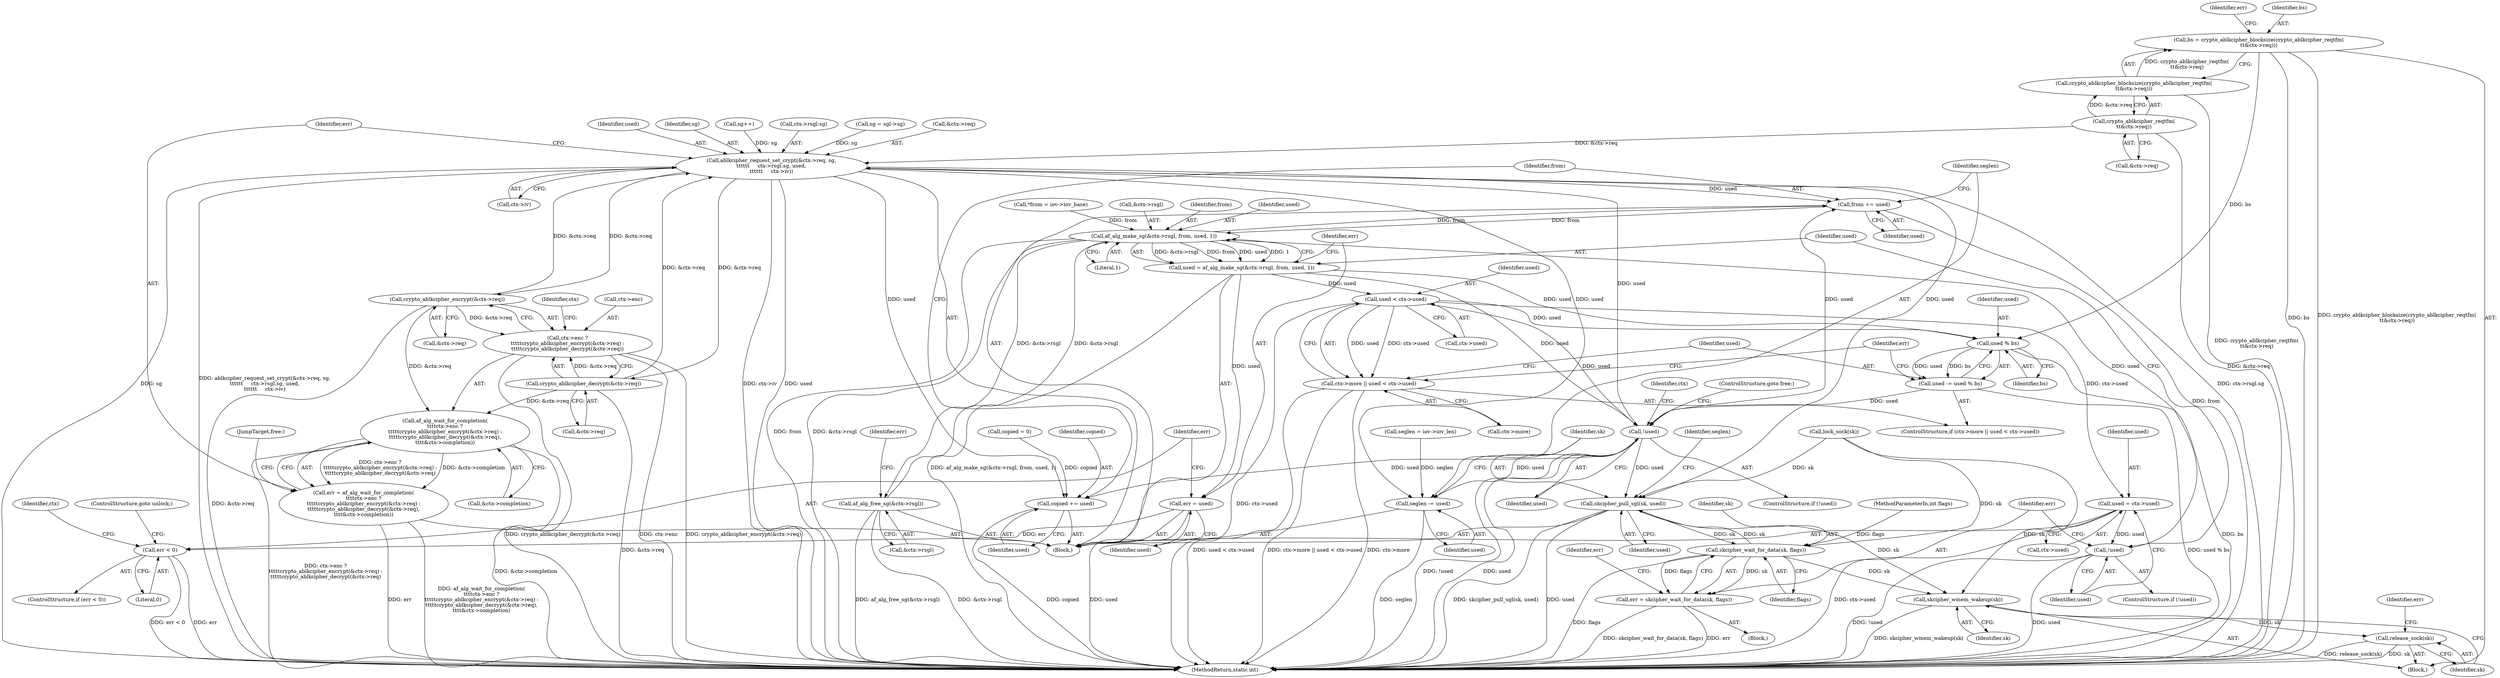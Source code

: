 digraph "0_linux_f3d3342602f8bcbf37d7c46641cb9bca7618eb1c_0@API" {
"1000125" [label="(Call,bs = crypto_ablkcipher_blocksize(crypto_ablkcipher_reqtfm(\n\t\t&ctx->req)))"];
"1000127" [label="(Call,crypto_ablkcipher_blocksize(crypto_ablkcipher_reqtfm(\n\t\t&ctx->req)))"];
"1000128" [label="(Call,crypto_ablkcipher_reqtfm(\n\t\t&ctx->req))"];
"1000244" [label="(Call,used % bs)"];
"1000242" [label="(Call,used -= used % bs)"];
"1000252" [label="(Call,!used)"];
"1000255" [label="(Call,ablkcipher_request_set_crypt(&ctx->req, sg,\n\t\t\t\t\t\t     ctx->rsgl.sg, used,\n\t\t\t\t\t\t     ctx->iv))"];
"1000277" [label="(Call,crypto_ablkcipher_encrypt(&ctx->req))"];
"1000272" [label="(Call,af_alg_wait_for_completion(\n\t\t\t\tctx->enc ?\n\t\t\t\t\tcrypto_ablkcipher_encrypt(&ctx->req) :\n\t\t\t\t\tcrypto_ablkcipher_decrypt(&ctx->req),\n\t\t\t\t&ctx->completion))"];
"1000270" [label="(Call,err = af_alg_wait_for_completion(\n\t\t\t\tctx->enc ?\n\t\t\t\t\tcrypto_ablkcipher_encrypt(&ctx->req) :\n\t\t\t\t\tcrypto_ablkcipher_decrypt(&ctx->req),\n\t\t\t\t&ctx->completion))"];
"1000273" [label="(Call,ctx->enc ?\n\t\t\t\t\tcrypto_ablkcipher_encrypt(&ctx->req) :\n\t\t\t\t\tcrypto_ablkcipher_decrypt(&ctx->req))"];
"1000282" [label="(Call,crypto_ablkcipher_decrypt(&ctx->req))"];
"1000300" [label="(Call,copied += used)"];
"1000303" [label="(Call,from += used)"];
"1000216" [label="(Call,af_alg_make_sg(&ctx->rsgl, from, used, 1))"];
"1000214" [label="(Call,used = af_alg_make_sg(&ctx->rsgl, from, used, 1))"];
"1000224" [label="(Call,err = used)"];
"1000228" [label="(Call,err < 0)"];
"1000237" [label="(Call,used < ctx->used)"];
"1000197" [label="(Call,used = ctx->used)"];
"1000203" [label="(Call,!used)"];
"1000233" [label="(Call,ctx->more || used < ctx->used)"];
"1000292" [label="(Call,af_alg_free_sg(&ctx->rsgl))"];
"1000306" [label="(Call,seglen -= used)"];
"1000309" [label="(Call,skcipher_pull_sgl(sk, used))"];
"1000208" [label="(Call,skcipher_wait_for_data(sk, flags))"];
"1000206" [label="(Call,err = skcipher_wait_for_data(sk, flags))"];
"1000316" [label="(Call,skcipher_wmem_wakeup(sk))"];
"1000318" [label="(Call,release_sock(sk))"];
"1000212" [label="(Identifier,err)"];
"1000230" [label="(Literal,0)"];
"1000209" [label="(Identifier,sk)"];
"1000266" [label="(Identifier,used)"];
"1000273" [label="(Call,ctx->enc ?\n\t\t\t\t\tcrypto_ablkcipher_encrypt(&ctx->req) :\n\t\t\t\t\tcrypto_ablkcipher_decrypt(&ctx->req))"];
"1000317" [label="(Identifier,sk)"];
"1000225" [label="(Identifier,err)"];
"1000310" [label="(Identifier,sk)"];
"1000208" [label="(Call,skcipher_wait_for_data(sk, flags))"];
"1000139" [label="(Identifier,err)"];
"1000253" [label="(Identifier,used)"];
"1000235" [label="(Identifier,ctx)"];
"1000245" [label="(Identifier,used)"];
"1000260" [label="(Identifier,sg)"];
"1000244" [label="(Call,used % bs)"];
"1000197" [label="(Call,used = ctx->used)"];
"1000105" [label="(MethodParameterIn,int flags)"];
"1000307" [label="(Identifier,seglen)"];
"1000195" [label="(Call,sg++)"];
"1000291" [label="(JumpTarget,free:)"];
"1000258" [label="(Identifier,ctx)"];
"1000106" [label="(Block,)"];
"1000171" [label="(Call,seglen = iov->iov_len)"];
"1000239" [label="(Call,ctx->used)"];
"1000210" [label="(Identifier,flags)"];
"1000223" [label="(Literal,1)"];
"1000246" [label="(Identifier,bs)"];
"1000204" [label="(Identifier,used)"];
"1000125" [label="(Call,bs = crypto_ablkcipher_blocksize(crypto_ablkcipher_reqtfm(\n\t\t&ctx->req)))"];
"1000271" [label="(Identifier,err)"];
"1000272" [label="(Call,af_alg_wait_for_completion(\n\t\t\t\tctx->enc ?\n\t\t\t\t\tcrypto_ablkcipher_encrypt(&ctx->req) :\n\t\t\t\t\tcrypto_ablkcipher_decrypt(&ctx->req),\n\t\t\t\t&ctx->completion))"];
"1000229" [label="(Identifier,err)"];
"1000302" [label="(Identifier,used)"];
"1000318" [label="(Call,release_sock(sk))"];
"1000300" [label="(Call,copied += used)"];
"1000274" [label="(Call,ctx->enc)"];
"1000261" [label="(Call,ctx->rsgl.sg)"];
"1000248" [label="(Identifier,err)"];
"1000228" [label="(Call,err < 0)"];
"1000287" [label="(Call,&ctx->completion)"];
"1000309" [label="(Call,skcipher_pull_sgl(sk, used))"];
"1000226" [label="(Identifier,used)"];
"1000238" [label="(Identifier,used)"];
"1000215" [label="(Identifier,used)"];
"1000270" [label="(Call,err = af_alg_wait_for_completion(\n\t\t\t\tctx->enc ?\n\t\t\t\t\tcrypto_ablkcipher_encrypt(&ctx->req) :\n\t\t\t\t\tcrypto_ablkcipher_decrypt(&ctx->req),\n\t\t\t\t&ctx->completion))"];
"1000214" [label="(Call,used = af_alg_make_sg(&ctx->rsgl, from, used, 1))"];
"1000144" [label="(Call,copied = 0)"];
"1000199" [label="(Call,ctx->used)"];
"1000242" [label="(Call,used -= used % bs)"];
"1000298" [label="(Identifier,err)"];
"1000147" [label="(Call,lock_sock(sk))"];
"1000177" [label="(Call,*from = iov->iov_base)"];
"1000252" [label="(Call,!used)"];
"1000237" [label="(Call,used < ctx->used)"];
"1000306" [label="(Call,seglen -= used)"];
"1000129" [label="(Call,&ctx->req)"];
"1000251" [label="(ControlStructure,if (!used))"];
"1000126" [label="(Identifier,bs)"];
"1000321" [label="(MethodReturn,static int)"];
"1000234" [label="(Call,ctx->more)"];
"1000277" [label="(Call,crypto_ablkcipher_encrypt(&ctx->req))"];
"1000267" [label="(Call,ctx->iv)"];
"1000185" [label="(Call,sg = sgl->sg)"];
"1000254" [label="(ControlStructure,goto free;)"];
"1000233" [label="(Call,ctx->more || used < ctx->used)"];
"1000202" [label="(ControlStructure,if (!used))"];
"1000203" [label="(Call,!used)"];
"1000216" [label="(Call,af_alg_make_sg(&ctx->rsgl, from, used, 1))"];
"1000316" [label="(Call,skcipher_wmem_wakeup(sk))"];
"1000278" [label="(Call,&ctx->req)"];
"1000232" [label="(ControlStructure,if (ctx->more || used < ctx->used))"];
"1000217" [label="(Call,&ctx->rsgl)"];
"1000255" [label="(Call,ablkcipher_request_set_crypt(&ctx->req, sg,\n\t\t\t\t\t\t     ctx->rsgl.sg, used,\n\t\t\t\t\t\t     ctx->iv))"];
"1000304" [label="(Identifier,from)"];
"1000198" [label="(Identifier,used)"];
"1000283" [label="(Call,&ctx->req)"];
"1000231" [label="(ControlStructure,goto unlock;)"];
"1000301" [label="(Identifier,copied)"];
"1000183" [label="(Identifier,seglen)"];
"1000293" [label="(Call,&ctx->rsgl)"];
"1000319" [label="(Identifier,sk)"];
"1000224" [label="(Call,err = used)"];
"1000221" [label="(Identifier,from)"];
"1000311" [label="(Identifier,used)"];
"1000127" [label="(Call,crypto_ablkcipher_blocksize(crypto_ablkcipher_reqtfm(\n\t\t&ctx->req)))"];
"1000303" [label="(Call,from += used)"];
"1000256" [label="(Call,&ctx->req)"];
"1000282" [label="(Call,crypto_ablkcipher_decrypt(&ctx->req))"];
"1000206" [label="(Call,err = skcipher_wait_for_data(sk, flags))"];
"1000205" [label="(Block,)"];
"1000289" [label="(Identifier,ctx)"];
"1000243" [label="(Identifier,used)"];
"1000184" [label="(Block,)"];
"1000207" [label="(Identifier,err)"];
"1000227" [label="(ControlStructure,if (err < 0))"];
"1000292" [label="(Call,af_alg_free_sg(&ctx->rsgl))"];
"1000320" [label="(Identifier,err)"];
"1000305" [label="(Identifier,used)"];
"1000308" [label="(Identifier,used)"];
"1000128" [label="(Call,crypto_ablkcipher_reqtfm(\n\t\t&ctx->req))"];
"1000222" [label="(Identifier,used)"];
"1000125" -> "1000106"  [label="AST: "];
"1000125" -> "1000127"  [label="CFG: "];
"1000126" -> "1000125"  [label="AST: "];
"1000127" -> "1000125"  [label="AST: "];
"1000139" -> "1000125"  [label="CFG: "];
"1000125" -> "1000321"  [label="DDG: bs"];
"1000125" -> "1000321"  [label="DDG: crypto_ablkcipher_blocksize(crypto_ablkcipher_reqtfm(\n\t\t&ctx->req))"];
"1000127" -> "1000125"  [label="DDG: crypto_ablkcipher_reqtfm(\n\t\t&ctx->req)"];
"1000125" -> "1000244"  [label="DDG: bs"];
"1000127" -> "1000128"  [label="CFG: "];
"1000128" -> "1000127"  [label="AST: "];
"1000127" -> "1000321"  [label="DDG: crypto_ablkcipher_reqtfm(\n\t\t&ctx->req)"];
"1000128" -> "1000127"  [label="DDG: &ctx->req"];
"1000128" -> "1000129"  [label="CFG: "];
"1000129" -> "1000128"  [label="AST: "];
"1000128" -> "1000321"  [label="DDG: &ctx->req"];
"1000128" -> "1000255"  [label="DDG: &ctx->req"];
"1000244" -> "1000242"  [label="AST: "];
"1000244" -> "1000246"  [label="CFG: "];
"1000245" -> "1000244"  [label="AST: "];
"1000246" -> "1000244"  [label="AST: "];
"1000242" -> "1000244"  [label="CFG: "];
"1000244" -> "1000321"  [label="DDG: bs"];
"1000244" -> "1000242"  [label="DDG: used"];
"1000244" -> "1000242"  [label="DDG: bs"];
"1000237" -> "1000244"  [label="DDG: used"];
"1000214" -> "1000244"  [label="DDG: used"];
"1000242" -> "1000232"  [label="AST: "];
"1000243" -> "1000242"  [label="AST: "];
"1000248" -> "1000242"  [label="CFG: "];
"1000242" -> "1000321"  [label="DDG: used % bs"];
"1000242" -> "1000252"  [label="DDG: used"];
"1000252" -> "1000251"  [label="AST: "];
"1000252" -> "1000253"  [label="CFG: "];
"1000253" -> "1000252"  [label="AST: "];
"1000254" -> "1000252"  [label="CFG: "];
"1000258" -> "1000252"  [label="CFG: "];
"1000252" -> "1000321"  [label="DDG: used"];
"1000252" -> "1000321"  [label="DDG: !used"];
"1000237" -> "1000252"  [label="DDG: used"];
"1000214" -> "1000252"  [label="DDG: used"];
"1000252" -> "1000255"  [label="DDG: used"];
"1000252" -> "1000300"  [label="DDG: used"];
"1000252" -> "1000303"  [label="DDG: used"];
"1000252" -> "1000306"  [label="DDG: used"];
"1000252" -> "1000309"  [label="DDG: used"];
"1000255" -> "1000184"  [label="AST: "];
"1000255" -> "1000267"  [label="CFG: "];
"1000256" -> "1000255"  [label="AST: "];
"1000260" -> "1000255"  [label="AST: "];
"1000261" -> "1000255"  [label="AST: "];
"1000266" -> "1000255"  [label="AST: "];
"1000267" -> "1000255"  [label="AST: "];
"1000271" -> "1000255"  [label="CFG: "];
"1000255" -> "1000321"  [label="DDG: sg"];
"1000255" -> "1000321"  [label="DDG: ablkcipher_request_set_crypt(&ctx->req, sg,\n\t\t\t\t\t\t     ctx->rsgl.sg, used,\n\t\t\t\t\t\t     ctx->iv)"];
"1000255" -> "1000321"  [label="DDG: ctx->iv"];
"1000255" -> "1000321"  [label="DDG: used"];
"1000255" -> "1000321"  [label="DDG: ctx->rsgl.sg"];
"1000277" -> "1000255"  [label="DDG: &ctx->req"];
"1000282" -> "1000255"  [label="DDG: &ctx->req"];
"1000185" -> "1000255"  [label="DDG: sg"];
"1000195" -> "1000255"  [label="DDG: sg"];
"1000255" -> "1000277"  [label="DDG: &ctx->req"];
"1000255" -> "1000282"  [label="DDG: &ctx->req"];
"1000255" -> "1000300"  [label="DDG: used"];
"1000255" -> "1000303"  [label="DDG: used"];
"1000255" -> "1000306"  [label="DDG: used"];
"1000255" -> "1000309"  [label="DDG: used"];
"1000277" -> "1000273"  [label="AST: "];
"1000277" -> "1000278"  [label="CFG: "];
"1000278" -> "1000277"  [label="AST: "];
"1000273" -> "1000277"  [label="CFG: "];
"1000277" -> "1000321"  [label="DDG: &ctx->req"];
"1000277" -> "1000272"  [label="DDG: &ctx->req"];
"1000277" -> "1000273"  [label="DDG: &ctx->req"];
"1000272" -> "1000270"  [label="AST: "];
"1000272" -> "1000287"  [label="CFG: "];
"1000273" -> "1000272"  [label="AST: "];
"1000287" -> "1000272"  [label="AST: "];
"1000270" -> "1000272"  [label="CFG: "];
"1000272" -> "1000321"  [label="DDG: &ctx->completion"];
"1000272" -> "1000321"  [label="DDG: ctx->enc ?\n\t\t\t\t\tcrypto_ablkcipher_encrypt(&ctx->req) :\n\t\t\t\t\tcrypto_ablkcipher_decrypt(&ctx->req)"];
"1000272" -> "1000270"  [label="DDG: ctx->enc ?\n\t\t\t\t\tcrypto_ablkcipher_encrypt(&ctx->req) :\n\t\t\t\t\tcrypto_ablkcipher_decrypt(&ctx->req)"];
"1000272" -> "1000270"  [label="DDG: &ctx->completion"];
"1000282" -> "1000272"  [label="DDG: &ctx->req"];
"1000270" -> "1000184"  [label="AST: "];
"1000271" -> "1000270"  [label="AST: "];
"1000291" -> "1000270"  [label="CFG: "];
"1000270" -> "1000321"  [label="DDG: af_alg_wait_for_completion(\n\t\t\t\tctx->enc ?\n\t\t\t\t\tcrypto_ablkcipher_encrypt(&ctx->req) :\n\t\t\t\t\tcrypto_ablkcipher_decrypt(&ctx->req),\n\t\t\t\t&ctx->completion)"];
"1000270" -> "1000321"  [label="DDG: err"];
"1000273" -> "1000282"  [label="CFG: "];
"1000274" -> "1000273"  [label="AST: "];
"1000282" -> "1000273"  [label="AST: "];
"1000289" -> "1000273"  [label="CFG: "];
"1000273" -> "1000321"  [label="DDG: crypto_ablkcipher_decrypt(&ctx->req)"];
"1000273" -> "1000321"  [label="DDG: ctx->enc"];
"1000273" -> "1000321"  [label="DDG: crypto_ablkcipher_encrypt(&ctx->req)"];
"1000282" -> "1000273"  [label="DDG: &ctx->req"];
"1000282" -> "1000283"  [label="CFG: "];
"1000283" -> "1000282"  [label="AST: "];
"1000282" -> "1000321"  [label="DDG: &ctx->req"];
"1000300" -> "1000184"  [label="AST: "];
"1000300" -> "1000302"  [label="CFG: "];
"1000301" -> "1000300"  [label="AST: "];
"1000302" -> "1000300"  [label="AST: "];
"1000304" -> "1000300"  [label="CFG: "];
"1000300" -> "1000321"  [label="DDG: copied"];
"1000144" -> "1000300"  [label="DDG: copied"];
"1000303" -> "1000184"  [label="AST: "];
"1000303" -> "1000305"  [label="CFG: "];
"1000304" -> "1000303"  [label="AST: "];
"1000305" -> "1000303"  [label="AST: "];
"1000307" -> "1000303"  [label="CFG: "];
"1000303" -> "1000321"  [label="DDG: from"];
"1000303" -> "1000216"  [label="DDG: from"];
"1000216" -> "1000303"  [label="DDG: from"];
"1000216" -> "1000214"  [label="AST: "];
"1000216" -> "1000223"  [label="CFG: "];
"1000217" -> "1000216"  [label="AST: "];
"1000221" -> "1000216"  [label="AST: "];
"1000222" -> "1000216"  [label="AST: "];
"1000223" -> "1000216"  [label="AST: "];
"1000214" -> "1000216"  [label="CFG: "];
"1000216" -> "1000321"  [label="DDG: from"];
"1000216" -> "1000321"  [label="DDG: &ctx->rsgl"];
"1000216" -> "1000214"  [label="DDG: &ctx->rsgl"];
"1000216" -> "1000214"  [label="DDG: from"];
"1000216" -> "1000214"  [label="DDG: used"];
"1000216" -> "1000214"  [label="DDG: 1"];
"1000292" -> "1000216"  [label="DDG: &ctx->rsgl"];
"1000177" -> "1000216"  [label="DDG: from"];
"1000203" -> "1000216"  [label="DDG: used"];
"1000216" -> "1000292"  [label="DDG: &ctx->rsgl"];
"1000214" -> "1000184"  [label="AST: "];
"1000215" -> "1000214"  [label="AST: "];
"1000225" -> "1000214"  [label="CFG: "];
"1000214" -> "1000321"  [label="DDG: af_alg_make_sg(&ctx->rsgl, from, used, 1)"];
"1000214" -> "1000224"  [label="DDG: used"];
"1000214" -> "1000237"  [label="DDG: used"];
"1000224" -> "1000184"  [label="AST: "];
"1000224" -> "1000226"  [label="CFG: "];
"1000225" -> "1000224"  [label="AST: "];
"1000226" -> "1000224"  [label="AST: "];
"1000229" -> "1000224"  [label="CFG: "];
"1000224" -> "1000321"  [label="DDG: used"];
"1000224" -> "1000228"  [label="DDG: err"];
"1000228" -> "1000227"  [label="AST: "];
"1000228" -> "1000230"  [label="CFG: "];
"1000229" -> "1000228"  [label="AST: "];
"1000230" -> "1000228"  [label="AST: "];
"1000231" -> "1000228"  [label="CFG: "];
"1000235" -> "1000228"  [label="CFG: "];
"1000228" -> "1000321"  [label="DDG: err < 0"];
"1000228" -> "1000321"  [label="DDG: err"];
"1000237" -> "1000233"  [label="AST: "];
"1000237" -> "1000239"  [label="CFG: "];
"1000238" -> "1000237"  [label="AST: "];
"1000239" -> "1000237"  [label="AST: "];
"1000233" -> "1000237"  [label="CFG: "];
"1000237" -> "1000321"  [label="DDG: ctx->used"];
"1000237" -> "1000197"  [label="DDG: ctx->used"];
"1000237" -> "1000233"  [label="DDG: used"];
"1000237" -> "1000233"  [label="DDG: ctx->used"];
"1000197" -> "1000184"  [label="AST: "];
"1000197" -> "1000199"  [label="CFG: "];
"1000198" -> "1000197"  [label="AST: "];
"1000199" -> "1000197"  [label="AST: "];
"1000204" -> "1000197"  [label="CFG: "];
"1000197" -> "1000321"  [label="DDG: ctx->used"];
"1000197" -> "1000203"  [label="DDG: used"];
"1000203" -> "1000202"  [label="AST: "];
"1000203" -> "1000204"  [label="CFG: "];
"1000204" -> "1000203"  [label="AST: "];
"1000207" -> "1000203"  [label="CFG: "];
"1000215" -> "1000203"  [label="CFG: "];
"1000203" -> "1000321"  [label="DDG: !used"];
"1000203" -> "1000321"  [label="DDG: used"];
"1000233" -> "1000232"  [label="AST: "];
"1000233" -> "1000234"  [label="CFG: "];
"1000234" -> "1000233"  [label="AST: "];
"1000243" -> "1000233"  [label="CFG: "];
"1000248" -> "1000233"  [label="CFG: "];
"1000233" -> "1000321"  [label="DDG: used < ctx->used"];
"1000233" -> "1000321"  [label="DDG: ctx->more || used < ctx->used"];
"1000233" -> "1000321"  [label="DDG: ctx->more"];
"1000292" -> "1000184"  [label="AST: "];
"1000292" -> "1000293"  [label="CFG: "];
"1000293" -> "1000292"  [label="AST: "];
"1000298" -> "1000292"  [label="CFG: "];
"1000292" -> "1000321"  [label="DDG: af_alg_free_sg(&ctx->rsgl)"];
"1000292" -> "1000321"  [label="DDG: &ctx->rsgl"];
"1000306" -> "1000184"  [label="AST: "];
"1000306" -> "1000308"  [label="CFG: "];
"1000307" -> "1000306"  [label="AST: "];
"1000308" -> "1000306"  [label="AST: "];
"1000310" -> "1000306"  [label="CFG: "];
"1000306" -> "1000321"  [label="DDG: seglen"];
"1000171" -> "1000306"  [label="DDG: seglen"];
"1000309" -> "1000184"  [label="AST: "];
"1000309" -> "1000311"  [label="CFG: "];
"1000310" -> "1000309"  [label="AST: "];
"1000311" -> "1000309"  [label="AST: "];
"1000183" -> "1000309"  [label="CFG: "];
"1000309" -> "1000321"  [label="DDG: skcipher_pull_sgl(sk, used)"];
"1000309" -> "1000321"  [label="DDG: used"];
"1000309" -> "1000208"  [label="DDG: sk"];
"1000208" -> "1000309"  [label="DDG: sk"];
"1000147" -> "1000309"  [label="DDG: sk"];
"1000309" -> "1000316"  [label="DDG: sk"];
"1000208" -> "1000206"  [label="AST: "];
"1000208" -> "1000210"  [label="CFG: "];
"1000209" -> "1000208"  [label="AST: "];
"1000210" -> "1000208"  [label="AST: "];
"1000206" -> "1000208"  [label="CFG: "];
"1000208" -> "1000321"  [label="DDG: flags"];
"1000208" -> "1000206"  [label="DDG: sk"];
"1000208" -> "1000206"  [label="DDG: flags"];
"1000147" -> "1000208"  [label="DDG: sk"];
"1000105" -> "1000208"  [label="DDG: flags"];
"1000208" -> "1000316"  [label="DDG: sk"];
"1000206" -> "1000205"  [label="AST: "];
"1000207" -> "1000206"  [label="AST: "];
"1000212" -> "1000206"  [label="CFG: "];
"1000206" -> "1000321"  [label="DDG: skcipher_wait_for_data(sk, flags)"];
"1000206" -> "1000321"  [label="DDG: err"];
"1000316" -> "1000106"  [label="AST: "];
"1000316" -> "1000317"  [label="CFG: "];
"1000317" -> "1000316"  [label="AST: "];
"1000319" -> "1000316"  [label="CFG: "];
"1000316" -> "1000321"  [label="DDG: skcipher_wmem_wakeup(sk)"];
"1000147" -> "1000316"  [label="DDG: sk"];
"1000316" -> "1000318"  [label="DDG: sk"];
"1000318" -> "1000106"  [label="AST: "];
"1000318" -> "1000319"  [label="CFG: "];
"1000319" -> "1000318"  [label="AST: "];
"1000320" -> "1000318"  [label="CFG: "];
"1000318" -> "1000321"  [label="DDG: release_sock(sk)"];
"1000318" -> "1000321"  [label="DDG: sk"];
}
